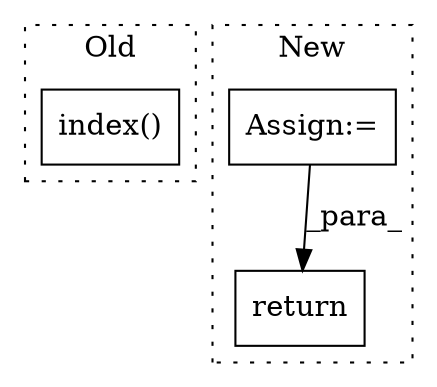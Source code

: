 digraph G {
subgraph cluster0 {
1 [label="index()" a="75" s="3195,3232" l="24,1" shape="box"];
label = "Old";
style="dotted";
}
subgraph cluster1 {
2 [label="return" a="93" s="4925" l="7" shape="box"];
3 [label="Assign:=" a="68" s="4525" l="3" shape="box"];
label = "New";
style="dotted";
}
3 -> 2 [label="_para_"];
}